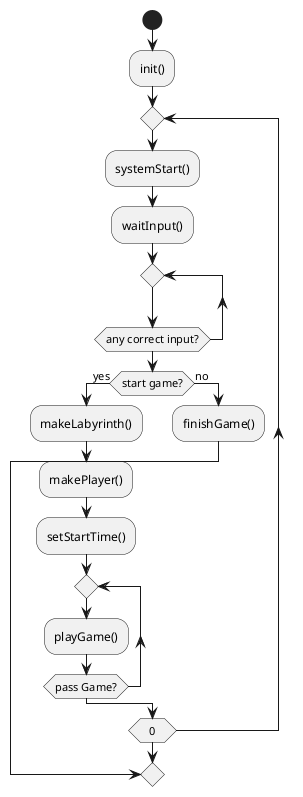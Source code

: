 @startuml

start

:init();

repeat
    :systemStart();

    :waitInput();

    repeat
    repeat while (any correct input?)

    if (start game?) then (yes)
        :makeLabyrinth();
        :makePlayer();
        :setStartTime();

        repeat
            :playGame();
        repeat while (pass Game?)

    else (no)
        :finishGame();
        break
    endif
repeat while (0)

@enduml